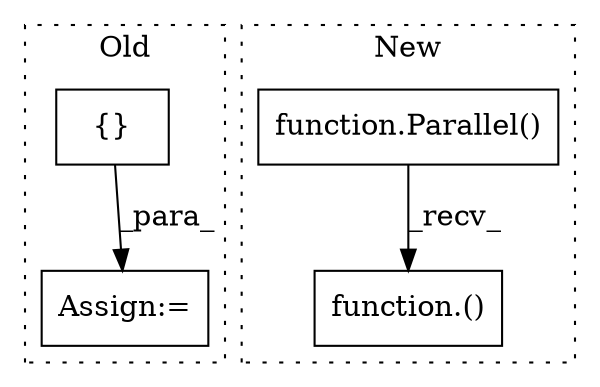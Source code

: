digraph G {
subgraph cluster0 {
1 [label="{}" a="95" s="1245,1246" l="2,1" shape="box"];
4 [label="Assign:=" a="68" s="1242" l="3" shape="box"];
label = "Old";
style="dotted";
}
subgraph cluster1 {
2 [label="function.Parallel()" a="75" s="2188" l="40" shape="box"];
3 [label="function.()" a="75" s="2188,2234" l="41,1" shape="box"];
label = "New";
style="dotted";
}
1 -> 4 [label="_para_"];
2 -> 3 [label="_recv_"];
}